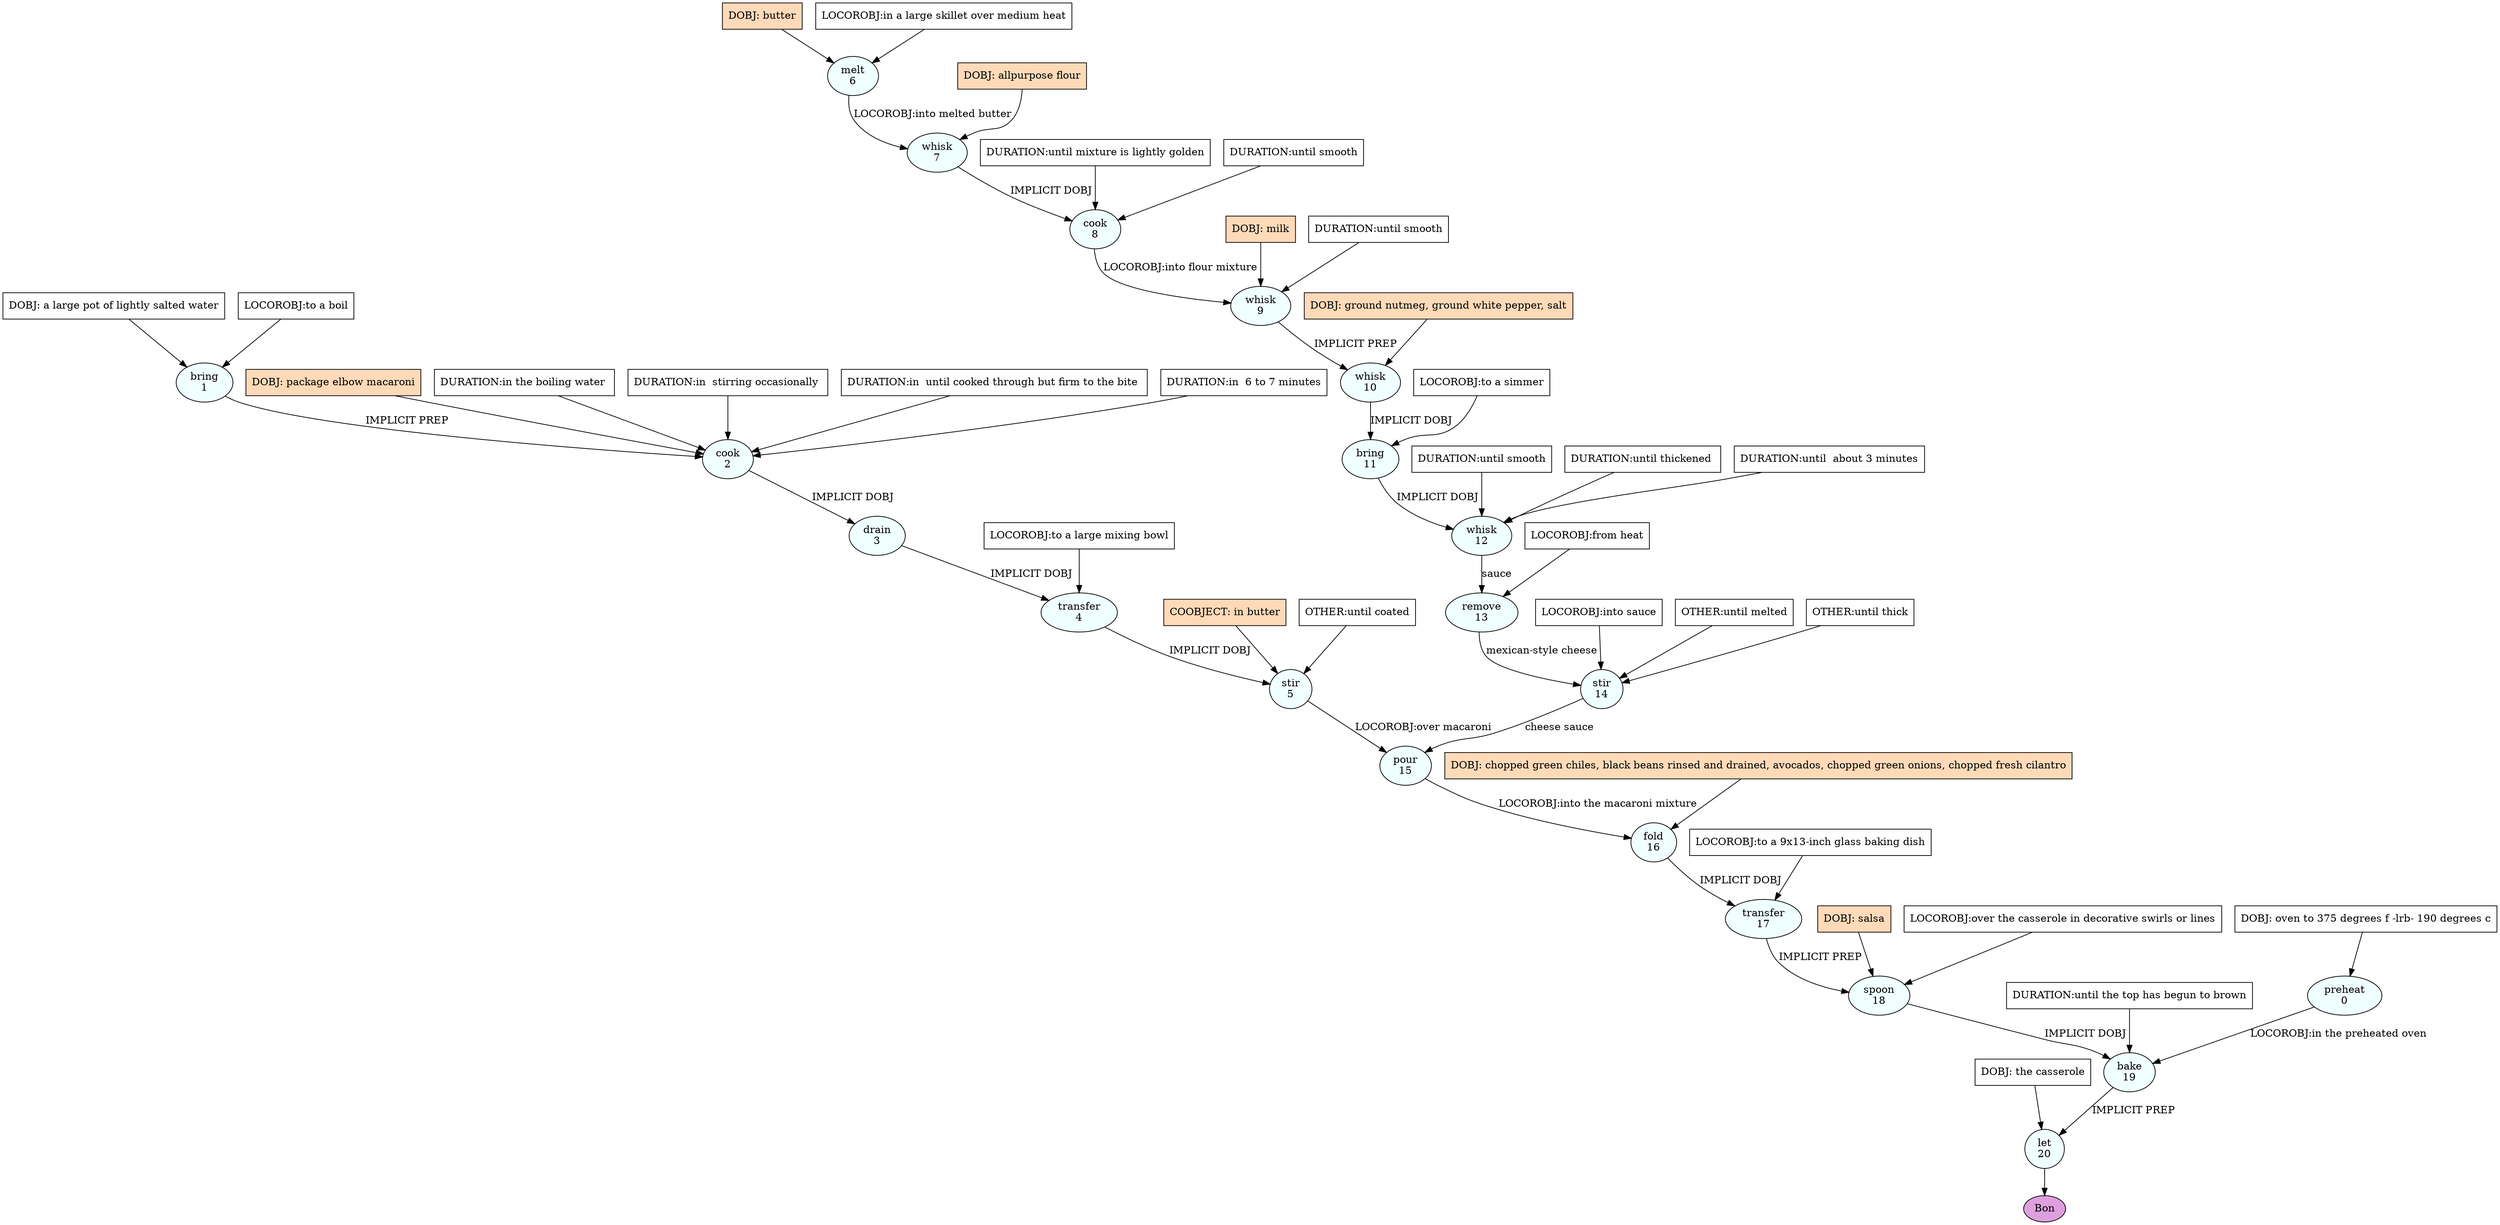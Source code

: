 digraph recipe {
E0[label="preheat
0", shape=oval, style=filled, fillcolor=azure]
E1[label="bring
1", shape=oval, style=filled, fillcolor=azure]
E2[label="cook
2", shape=oval, style=filled, fillcolor=azure]
E3[label="drain
3", shape=oval, style=filled, fillcolor=azure]
E4[label="transfer
4", shape=oval, style=filled, fillcolor=azure]
E5[label="stir
5", shape=oval, style=filled, fillcolor=azure]
E6[label="melt
6", shape=oval, style=filled, fillcolor=azure]
E7[label="whisk
7", shape=oval, style=filled, fillcolor=azure]
E8[label="cook
8", shape=oval, style=filled, fillcolor=azure]
E9[label="whisk
9", shape=oval, style=filled, fillcolor=azure]
E10[label="whisk
10", shape=oval, style=filled, fillcolor=azure]
E11[label="bring
11", shape=oval, style=filled, fillcolor=azure]
E12[label="whisk
12", shape=oval, style=filled, fillcolor=azure]
E13[label="remove
13", shape=oval, style=filled, fillcolor=azure]
E14[label="stir
14", shape=oval, style=filled, fillcolor=azure]
E15[label="pour
15", shape=oval, style=filled, fillcolor=azure]
E16[label="fold
16", shape=oval, style=filled, fillcolor=azure]
E17[label="transfer
17", shape=oval, style=filled, fillcolor=azure]
E18[label="spoon
18", shape=oval, style=filled, fillcolor=azure]
E19[label="bake
19", shape=oval, style=filled, fillcolor=azure]
E20[label="let
20", shape=oval, style=filled, fillcolor=azure]
D0[label="DOBJ: oven to 375 degrees f -lrb- 190 degrees c", shape=box, style=filled, fillcolor=white]
D0 -> E0
D6[label="DOBJ: butter", shape=box, style=filled, fillcolor=peachpuff]
D6 -> E6
P6_0[label="LOCOROBJ:in a large skillet over medium heat", shape=box, style=filled, fillcolor=white]
P6_0 -> E6
D1[label="DOBJ: a large pot of lightly salted water", shape=box, style=filled, fillcolor=white]
D1 -> E1
P1_0[label="LOCOROBJ:to a boil", shape=box, style=filled, fillcolor=white]
P1_0 -> E1
D2_ing[label="DOBJ: package elbow macaroni", shape=box, style=filled, fillcolor=peachpuff]
D2_ing -> E2
E1 -> E2 [label="IMPLICIT PREP"]
P2_1_0[label="DURATION:in the boiling water ", shape=box, style=filled, fillcolor=white]
P2_1_0 -> E2
P2_1_1[label="DURATION:in  stirring occasionally ", shape=box, style=filled, fillcolor=white]
P2_1_1 -> E2
P2_1_2[label="DURATION:in  until cooked through but firm to the bite ", shape=box, style=filled, fillcolor=white]
P2_1_2 -> E2
P2_1_3[label="DURATION:in  6 to 7 minutes", shape=box, style=filled, fillcolor=white]
P2_1_3 -> E2
E2 -> E3 [label="IMPLICIT DOBJ"]
E3 -> E4 [label="IMPLICIT DOBJ"]
P4_0_0[label="LOCOROBJ:to a large mixing bowl", shape=box, style=filled, fillcolor=white]
P4_0_0 -> E4
E4 -> E5 [label="IMPLICIT DOBJ"]
P5_0_ing[label="COOBJECT: in butter", shape=box, style=filled, fillcolor=peachpuff]
P5_0_ing -> E5
P5_1_0[label="OTHER:until coated", shape=box, style=filled, fillcolor=white]
P5_1_0 -> E5
D7_ing[label="DOBJ: allpurpose flour", shape=box, style=filled, fillcolor=peachpuff]
D7_ing -> E7
E6 -> E7 [label="LOCOROBJ:into melted butter"]
E7 -> E8 [label="IMPLICIT DOBJ"]
P8_0_0[label="DURATION:until mixture is lightly golden", shape=box, style=filled, fillcolor=white]
P8_0_0 -> E8
P8_0_1[label="DURATION:until smooth", shape=box, style=filled, fillcolor=white]
P8_0_1 -> E8
D9_ing[label="DOBJ: milk", shape=box, style=filled, fillcolor=peachpuff]
D9_ing -> E9
E8 -> E9 [label="LOCOROBJ:into flour mixture"]
P9_1_0[label="DURATION:until smooth", shape=box, style=filled, fillcolor=white]
P9_1_0 -> E9
D10_ing[label="DOBJ: ground nutmeg, ground white pepper, salt", shape=box, style=filled, fillcolor=peachpuff]
D10_ing -> E10
E9 -> E10 [label="IMPLICIT PREP"]
E10 -> E11 [label="IMPLICIT DOBJ"]
P11_0_0[label="LOCOROBJ:to a simmer", shape=box, style=filled, fillcolor=white]
P11_0_0 -> E11
E11 -> E12 [label="IMPLICIT DOBJ"]
P12_0_0[label="DURATION:until smooth", shape=box, style=filled, fillcolor=white]
P12_0_0 -> E12
P12_0_1[label="DURATION:until thickened ", shape=box, style=filled, fillcolor=white]
P12_0_1 -> E12
P12_0_2[label="DURATION:until  about 3 minutes", shape=box, style=filled, fillcolor=white]
P12_0_2 -> E12
E12 -> E13 [label="sauce"]
P13_0_0[label="LOCOROBJ:from heat", shape=box, style=filled, fillcolor=white]
P13_0_0 -> E13
E13 -> E14 [label="mexican-style cheese"]
P14_0_0[label="LOCOROBJ:into sauce", shape=box, style=filled, fillcolor=white]
P14_0_0 -> E14
P14_1_0[label="OTHER:until melted", shape=box, style=filled, fillcolor=white]
P14_1_0 -> E14
P14_1_1[label="OTHER:until thick", shape=box, style=filled, fillcolor=white]
P14_1_1 -> E14
E14 -> E15 [label="cheese sauce"]
E5 -> E15 [label="LOCOROBJ:over macaroni"]
D16_ing[label="DOBJ: chopped green chiles, black beans rinsed and drained, avocados, chopped green onions, chopped fresh cilantro", shape=box, style=filled, fillcolor=peachpuff]
D16_ing -> E16
E15 -> E16 [label="LOCOROBJ:into the macaroni mixture"]
E16 -> E17 [label="IMPLICIT DOBJ"]
P17_0_0[label="LOCOROBJ:to a 9x13-inch glass baking dish", shape=box, style=filled, fillcolor=white]
P17_0_0 -> E17
D18_ing[label="DOBJ: salsa", shape=box, style=filled, fillcolor=peachpuff]
D18_ing -> E18
E17 -> E18 [label="IMPLICIT PREP"]
P18_1_0[label="LOCOROBJ:over the casserole in decorative swirls or lines", shape=box, style=filled, fillcolor=white]
P18_1_0 -> E18
E18 -> E19 [label="IMPLICIT DOBJ"]
E0 -> E19 [label="LOCOROBJ:in the preheated oven"]
P19_1_0[label="DURATION:until the top has begun to brown", shape=box, style=filled, fillcolor=white]
P19_1_0 -> E19
D20_0[label="DOBJ: the casserole", shape=box, style=filled, fillcolor=white]
D20_0 -> E20
E19 -> E20 [label="IMPLICIT PREP"]
EOR[label="Bon", shape=oval, style=filled, fillcolor=plum]
E20 -> EOR
}
